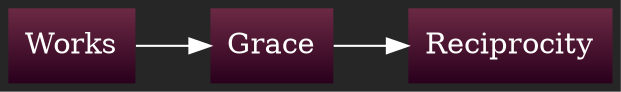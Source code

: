digraph D {
rankdir = LR
style = filled
fontcolor = white
color = white
bgcolor = "#262626"
gradientangle = 0
dpi = 300
"cluster_98" [rankdir=TB, shape=box, penwidth=0, color=black, fontcolor=white, fillcolor="#6C2944:#29001C", style=filled, gradientangle=270.05, label="Works"]
"cluster_99" [rankdir=TB, shape=box, penwidth=0, color=black, fontcolor=white, fillcolor="#6C2944:#29001C", style=filled, gradientangle=270.05, label="Grace"]
"cluster_100" [rankdir=TB, shape=box, penwidth=0, color=black, fontcolor=white, fillcolor="#6C2944:#29001C", style=filled, gradientangle=270.05, label="Reciprocity"]
"cluster_99" -> "cluster_100" [color=white, penwidth=1, ltail="cluster_99", lhead="cluster_100"]
"cluster_98" -> "cluster_99" [color=white, penwidth=1, ltail="cluster_99", lhead="cluster_100"]
}